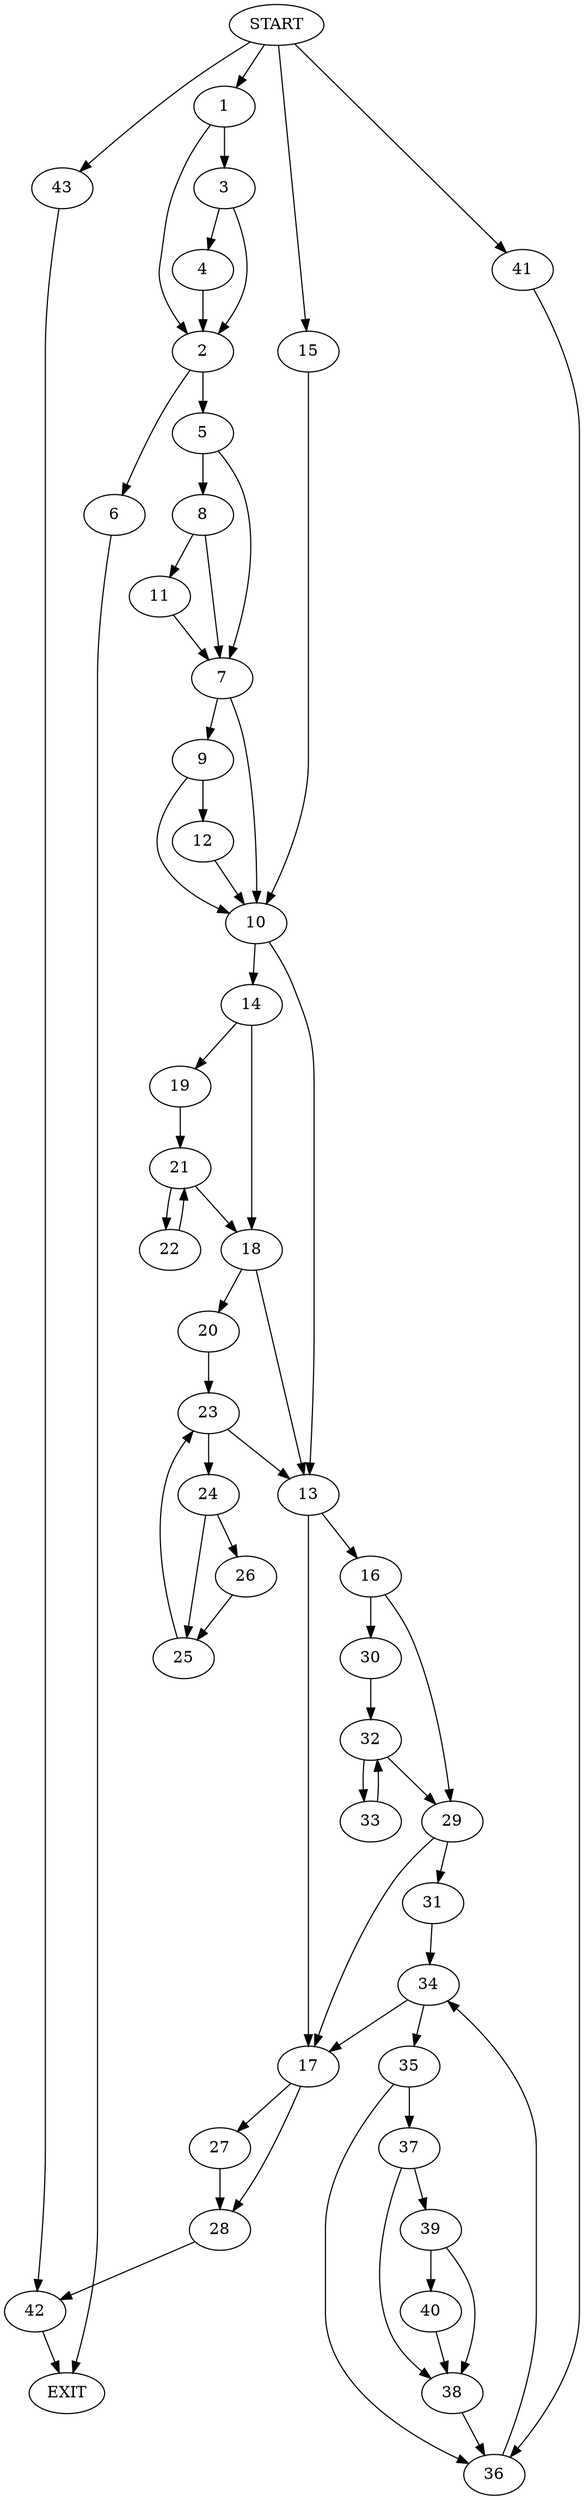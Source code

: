 digraph {
0 [label="START"]
44 [label="EXIT"]
0 -> 1
1 -> 2
1 -> 3
3 -> 2
3 -> 4
2 -> 5
2 -> 6
4 -> 2
6 -> 44
5 -> 7
5 -> 8
7 -> 9
7 -> 10
8 -> 7
8 -> 11
11 -> 7
9 -> 10
9 -> 12
10 -> 13
10 -> 14
12 -> 10
0 -> 15
15 -> 10
13 -> 16
13 -> 17
14 -> 18
14 -> 19
18 -> 13
18 -> 20
19 -> 21
21 -> 22
21 -> 18
22 -> 21
20 -> 23
23 -> 24
23 -> 13
24 -> 25
24 -> 26
25 -> 23
26 -> 25
17 -> 27
17 -> 28
16 -> 29
16 -> 30
29 -> 31
29 -> 17
30 -> 32
32 -> 29
32 -> 33
33 -> 32
31 -> 34
34 -> 35
34 -> 17
35 -> 36
35 -> 37
36 -> 34
37 -> 38
37 -> 39
39 -> 38
39 -> 40
38 -> 36
40 -> 38
0 -> 41
41 -> 36
27 -> 28
28 -> 42
42 -> 44
0 -> 43
43 -> 42
}
